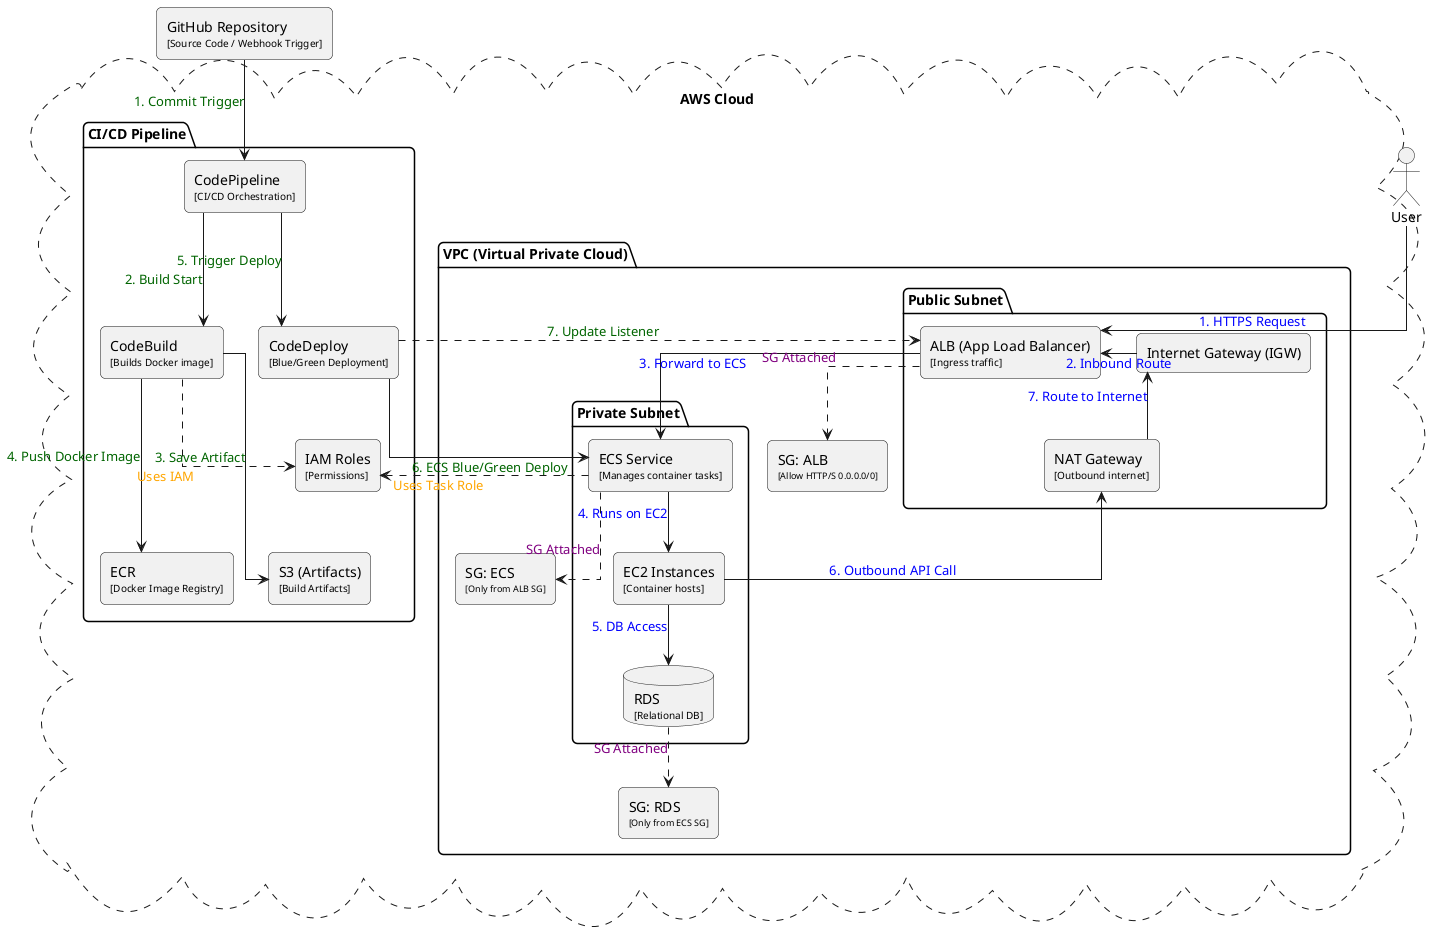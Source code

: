 @startuml
skinparam linetype ortho
skinparam rectangle {
    roundCorner 10
}
skinparam package {
    roundCorner 10
    borderStyle solid
}
skinparam database {
    roundCorner 20
}
skinparam cloud {
    borderStyle dashed
}

actor "User" as user
rectangle "GitHub Repository\n<size:10>[Source Code / Webhook Trigger]" as github

cloud "AWS Cloud" {

    ' === CI/CD Section (좌측) ===
    package "CI/CD Pipeline" {
        rectangle "CodePipeline\n<size:10>[CI/CD Orchestration]" as pipeline
        rectangle "CodeBuild\n<size:10>[Builds Docker image]" as codebuild
        rectangle "ECR\n<size:10>[Docker Image Registry]" as ecr
        rectangle "S3 (Artifacts)\n<size:10>[Build Artifacts]" as s3
        rectangle "CodeDeploy\n<size:10>[Blue/Green Deployment]" as codedeploy
        rectangle "IAM Roles\n<size:10>[Permissions]" as iam
    }

    ' === VPC Section (우측) ===
    package "VPC (Virtual Private Cloud)" {

        ' Public Subnets
        package "Public Subnet" {
            rectangle "Internet Gateway (IGW)" as igw
            rectangle "ALB (App Load Balancer)\n<size:10>[Ingress traffic]" as alb
            rectangle "NAT Gateway\n<size:10>[Outbound internet]" as nat
        }

        ' Private Subnets
        package "Private Subnet" {
            rectangle "ECS Service\n<size:10>[Manages container tasks]" as ecs_service
            rectangle "EC2 Instances\n<size:10>[Container hosts]" as ec2
            database "RDS\n<size:10>[Relational DB]" as rds
        }

        ' Security Groups
        rectangle "SG: ALB\n<size:9>[Allow HTTP/S 0.0.0.0/0]" as sg_alb
        rectangle "SG: ECS\n<size:9>[Only from ALB SG]" as sg_ecs
        rectangle "SG: RDS\n<size:9>[Only from ECS SG]" as sg_rds
    }
}

' === User Traffic Flow (Blue) ===
user -down-> alb : "<color:blue>1. HTTPS Request</color>"
igw -right-> alb : "<color:blue>2. Inbound Route</color>"
alb -down-> ecs_service : "<color:blue>3. Forward to ECS</color>"
ecs_service -down-> ec2 : "<color:blue>4. Runs on EC2</color>"
ec2 -down-> rds : "<color:blue>5. DB Access</color>"
ec2 -right-> nat : "<color:blue>6. Outbound API Call</color>"
nat -up-> igw : "<color:blue>7. Route to Internet</color>"


' === CI/CD Flow (Green) ===
github -down-> pipeline : "<color:darkgreen>1. Commit Trigger</color>"
pipeline -down-> codebuild : "<color:darkgreen>2. Build Start</color>"
codebuild -down--> s3 : "<color:darkgreen>3. Save Artifact</color>"
codebuild -down--> ecr : "<color:darkgreen>4. Push Docker Image</color>"
pipeline -down-> codedeploy : "<color:darkgreen>5. Trigger Deploy</color>"
codedeploy -down-> ecs_service : "<color:darkgreen>6. ECS Blue/Green Deploy</color>"
codedeploy .> alb : "<color:darkgreen>7. Update Listener</color>"


' === Security Group Relations ===
alb .down.> sg_alb : "<color:purple>SG Attached</color>"
ecs_service .down.> sg_ecs : "<color:purple>SG Attached</color>"
rds .down.> sg_rds : "<color:purple>SG Attached</color>"
codebuild ..> iam : "<color:orange>Uses IAM</color>"
ecs_service ..> iam : "<color:orange>Uses Task Role</color>"


@enduml
